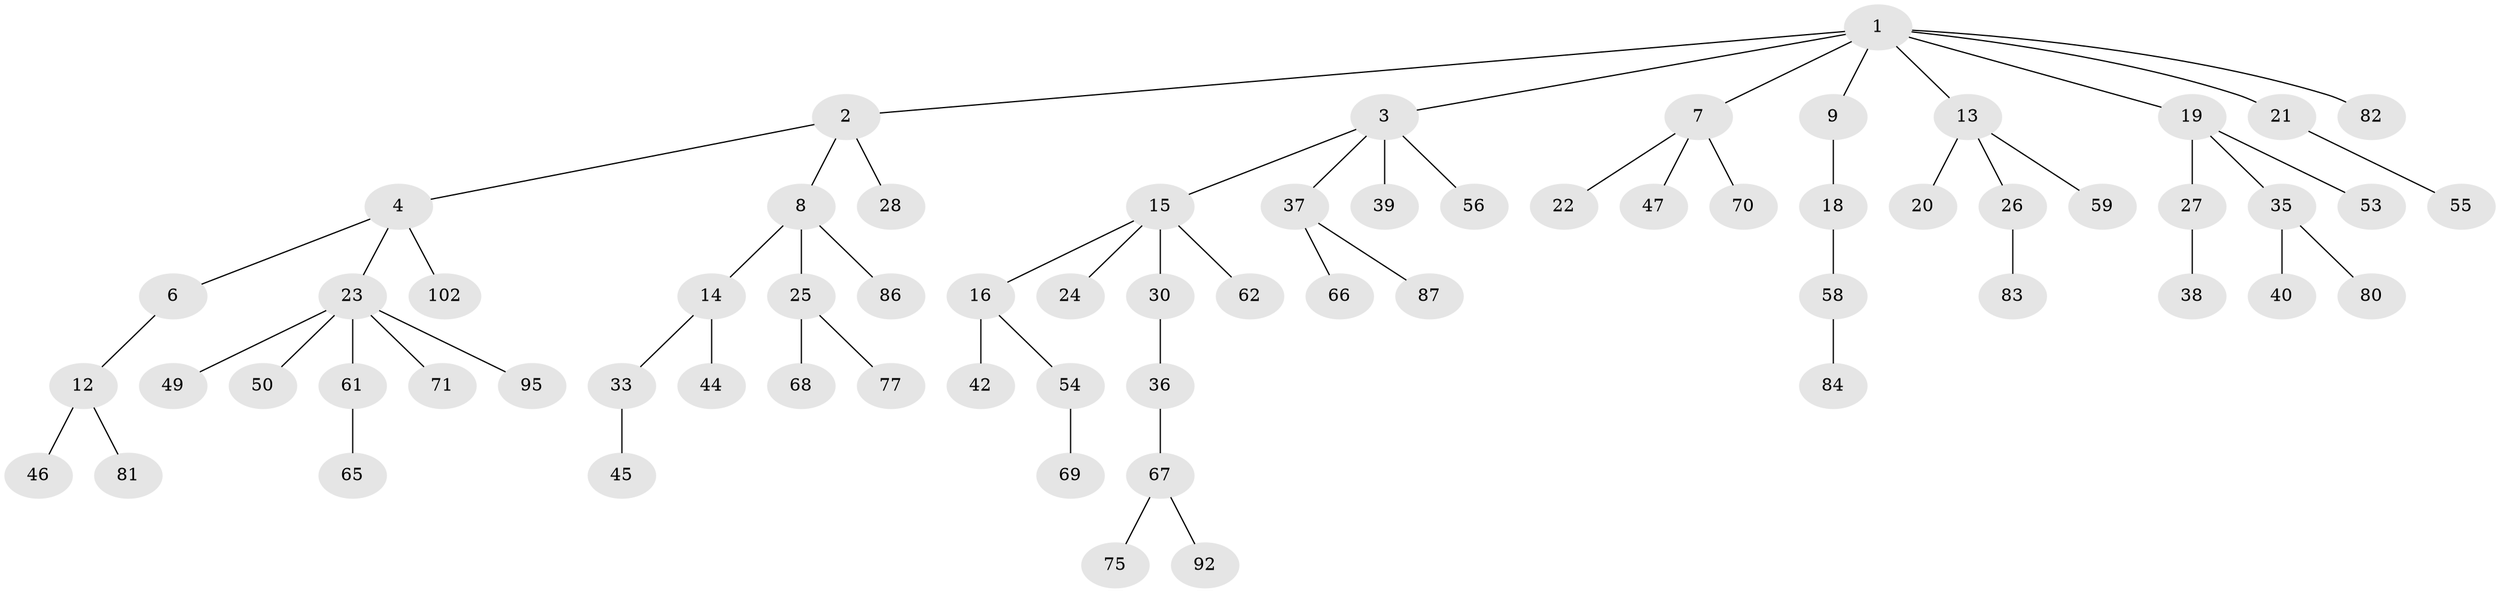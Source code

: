 // Generated by graph-tools (version 1.1) at 2025/24/03/03/25 07:24:07]
// undirected, 66 vertices, 65 edges
graph export_dot {
graph [start="1"]
  node [color=gray90,style=filled];
  1 [super="+11"];
  2 [super="+5"];
  3 [super="+29"];
  4 [super="+72"];
  6;
  7 [super="+51"];
  8 [super="+85"];
  9 [super="+10"];
  12 [super="+17"];
  13 [super="+41"];
  14 [super="+32"];
  15 [super="+48"];
  16 [super="+52"];
  18;
  19 [super="+76"];
  20;
  21 [super="+100"];
  22 [super="+103"];
  23 [super="+34"];
  24;
  25 [super="+43"];
  26 [super="+101"];
  27;
  28;
  30 [super="+31"];
  33 [super="+57"];
  35 [super="+63"];
  36 [super="+64"];
  37 [super="+79"];
  38;
  39 [super="+78"];
  40 [super="+90"];
  42;
  44 [super="+74"];
  45;
  46;
  47 [super="+96"];
  49;
  50 [super="+91"];
  53;
  54 [super="+73"];
  55 [super="+99"];
  56;
  58 [super="+60"];
  59;
  61;
  62 [super="+94"];
  65 [super="+97"];
  66;
  67 [super="+89"];
  68;
  69;
  70;
  71;
  75 [super="+88"];
  77;
  80 [super="+98"];
  81;
  82;
  83;
  84;
  86;
  87;
  92 [super="+93"];
  95;
  102;
  1 -- 2;
  1 -- 3;
  1 -- 7;
  1 -- 9;
  1 -- 19;
  1 -- 21;
  1 -- 82;
  1 -- 13;
  2 -- 4;
  2 -- 8;
  2 -- 28;
  3 -- 15;
  3 -- 37;
  3 -- 39;
  3 -- 56;
  4 -- 6;
  4 -- 23;
  4 -- 102;
  6 -- 12;
  7 -- 22;
  7 -- 47;
  7 -- 70;
  8 -- 14;
  8 -- 25;
  8 -- 86;
  9 -- 18;
  12 -- 81;
  12 -- 46;
  13 -- 20;
  13 -- 26;
  13 -- 59;
  14 -- 33;
  14 -- 44;
  15 -- 16;
  15 -- 24;
  15 -- 30;
  15 -- 62;
  16 -- 42;
  16 -- 54;
  18 -- 58;
  19 -- 27;
  19 -- 35;
  19 -- 53;
  21 -- 55;
  23 -- 49;
  23 -- 50;
  23 -- 61;
  23 -- 71;
  23 -- 95;
  25 -- 77;
  25 -- 68;
  26 -- 83;
  27 -- 38;
  30 -- 36;
  33 -- 45;
  35 -- 40;
  35 -- 80;
  36 -- 67;
  37 -- 66;
  37 -- 87;
  54 -- 69;
  58 -- 84;
  61 -- 65;
  67 -- 75;
  67 -- 92;
}

